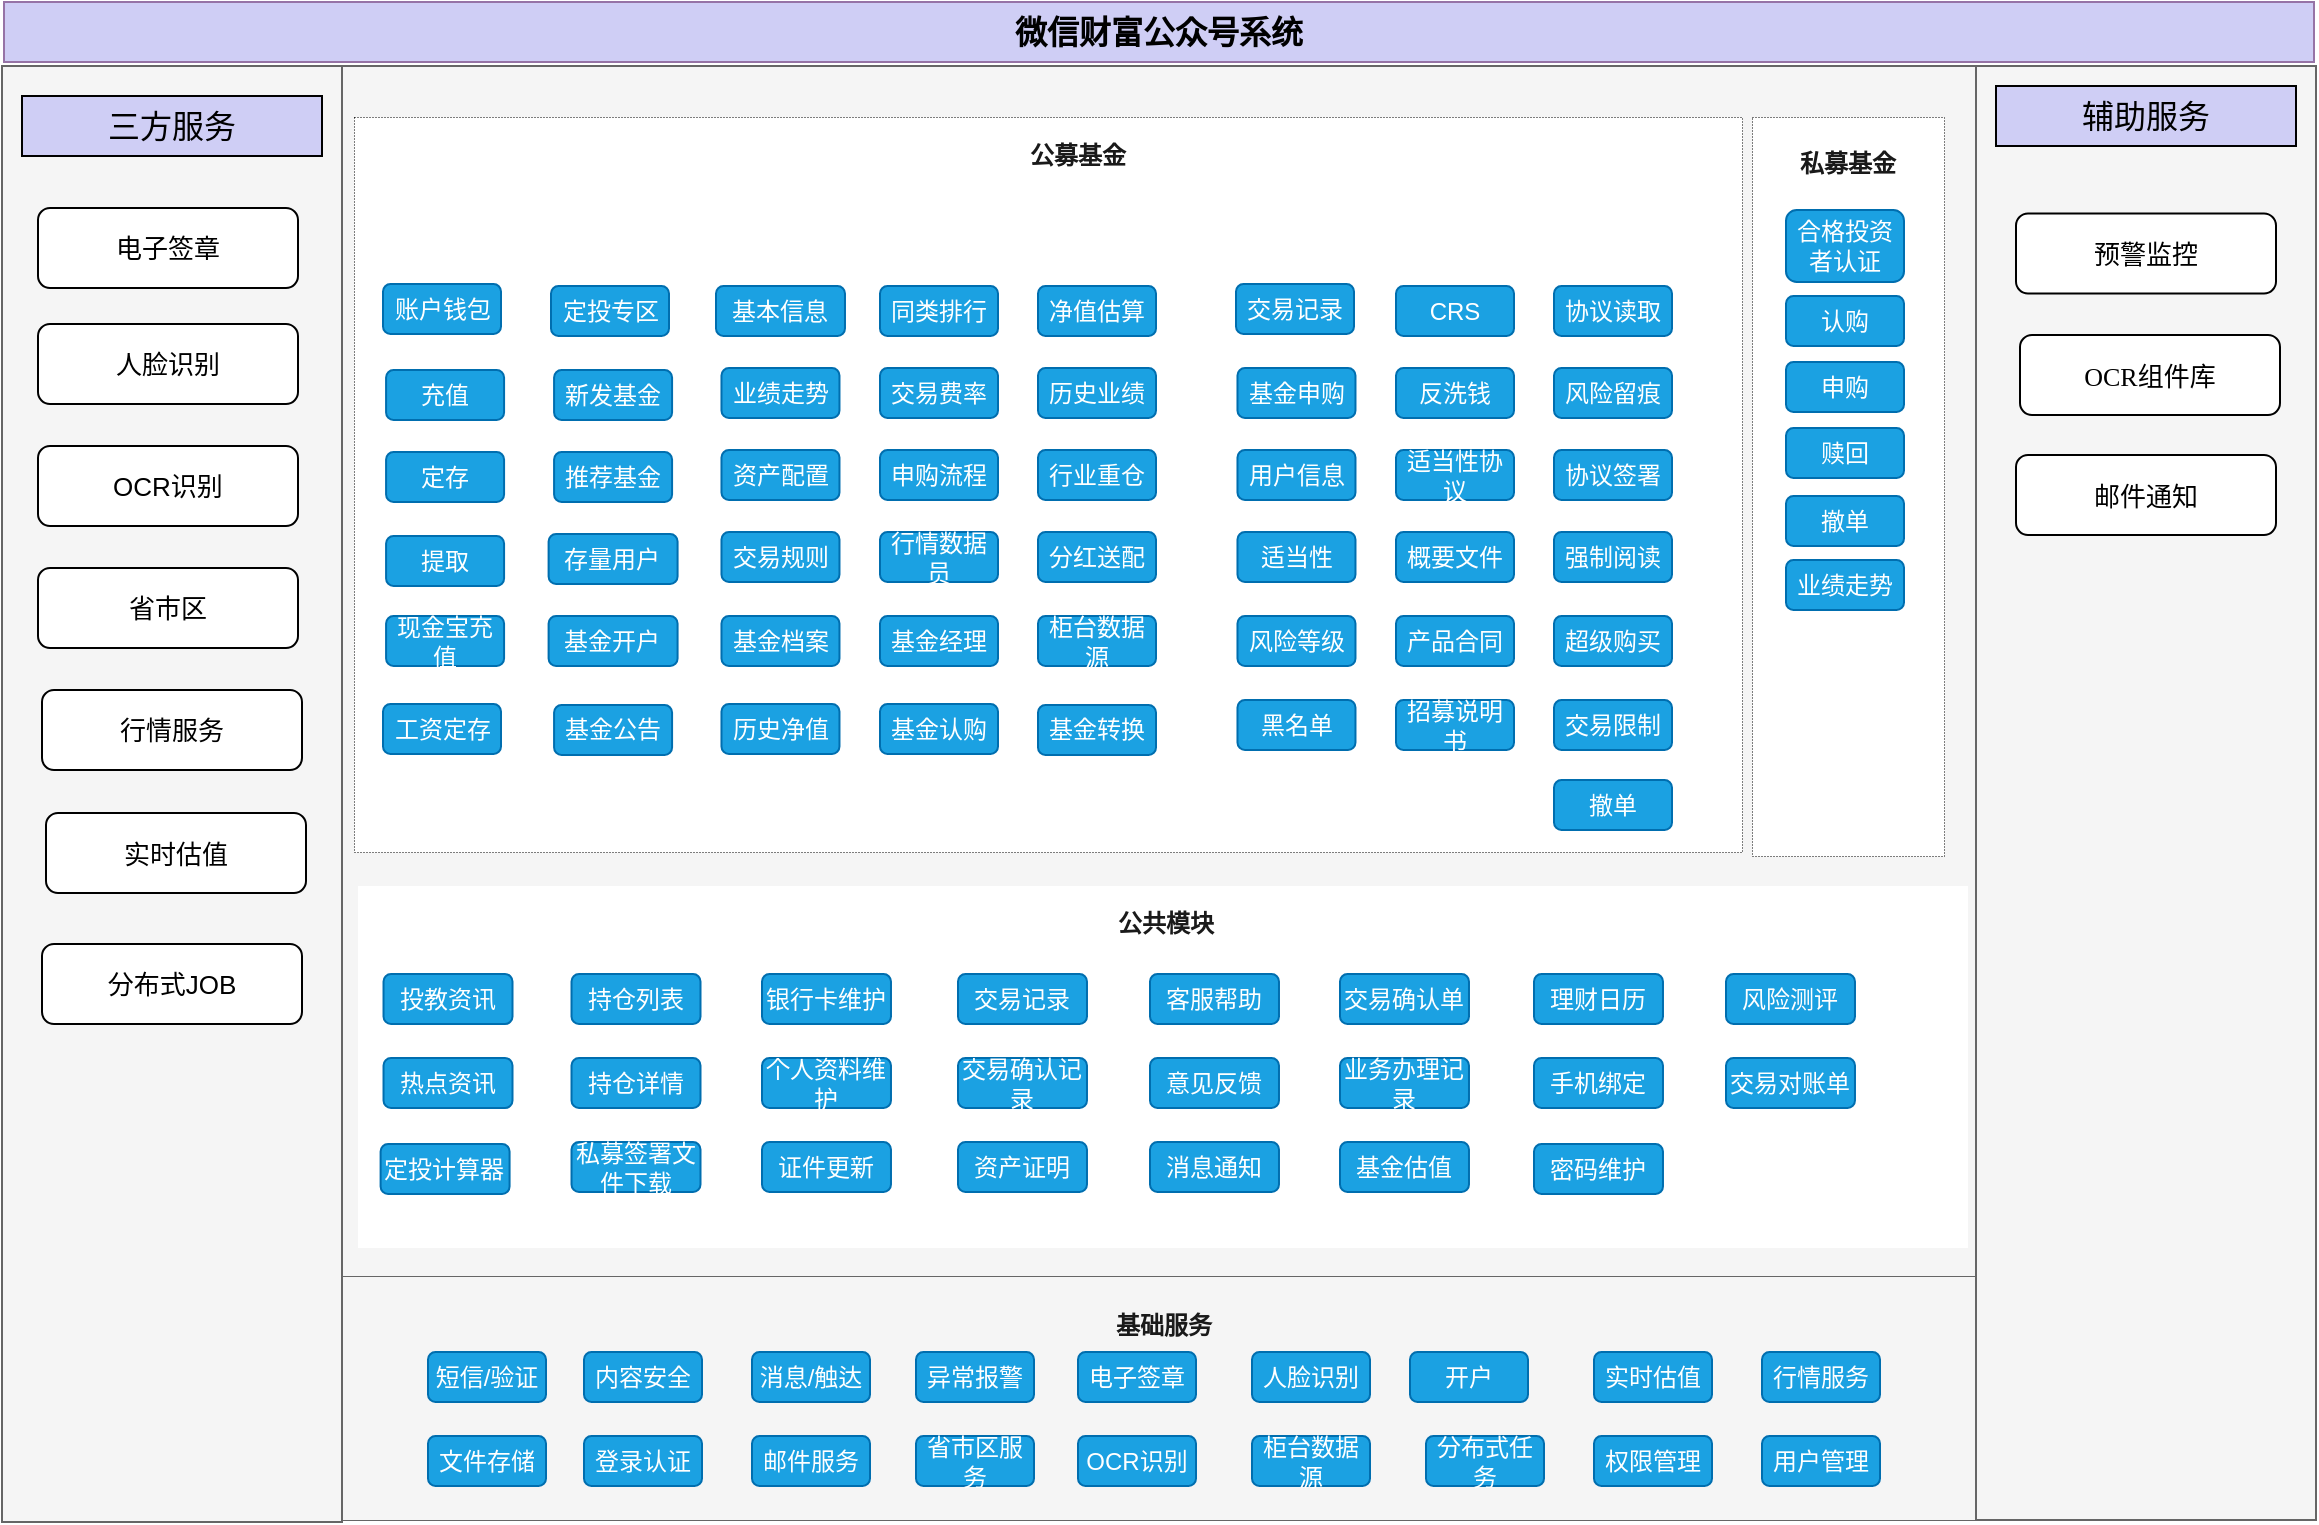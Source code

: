 <mxfile version="20.2.6" type="github">
  <diagram id="PbEHLwvle0bfFOzdE0RF" name="第 1 页">
    <mxGraphModel dx="1497" dy="953" grid="0" gridSize="10" guides="1" tooltips="1" connect="1" arrows="1" fold="1" page="0" pageScale="1" pageWidth="827" pageHeight="1169" math="0" shadow="0">
      <root>
        <mxCell id="0" />
        <mxCell id="1" parent="0" />
        <mxCell id="mJ2Si0FMy0EvRf1vYriI-1" value="" style="rounded=0;whiteSpace=wrap;html=1;fillColor=#f5f5f5;strokeColor=#666666;fontColor=#333333;" vertex="1" parent="1">
          <mxGeometry x="316" y="122" width="817" height="612" as="geometry" />
        </mxCell>
        <mxCell id="mJ2Si0FMy0EvRf1vYriI-14" value="" style="rounded=0;whiteSpace=wrap;html=1;fontColor=#333333;strokeColor=#666666;strokeWidth=0.5;fillColor=#f5f5f5;" vertex="1" parent="1">
          <mxGeometry x="309" y="727" width="825" height="122" as="geometry" />
        </mxCell>
        <mxCell id="bQanzyuvM3PR-ToL9I3--2" value="微信财富公众号系统" style="rounded=0;whiteSpace=wrap;html=1;fillColor=#CFCEF5;strokeColor=#9673a6;fontStyle=1;fontSize=16;" parent="1" vertex="1">
          <mxGeometry x="147" y="90" width="1155" height="30" as="geometry" />
        </mxCell>
        <mxCell id="bQanzyuvM3PR-ToL9I3--24" value="" style="rounded=0;whiteSpace=wrap;html=1;fontSize=16;fillColor=#f5f5f5;strokeColor=#666666;fontColor=#333333;" parent="1" vertex="1">
          <mxGeometry x="146" y="122" width="170" height="728" as="geometry" />
        </mxCell>
        <mxCell id="bQanzyuvM3PR-ToL9I3--25" value="三方服务" style="rounded=0;whiteSpace=wrap;html=1;fontSize=16;fillColor=#CFCEF5;" parent="1" vertex="1">
          <mxGeometry x="156" y="137" width="150" height="30" as="geometry" />
        </mxCell>
        <mxCell id="bQanzyuvM3PR-ToL9I3--26" value="电子签章" style="rounded=1;whiteSpace=wrap;html=1;fontSize=13;" parent="1" vertex="1">
          <mxGeometry x="164" y="193" width="130" height="40" as="geometry" />
        </mxCell>
        <mxCell id="bQanzyuvM3PR-ToL9I3--27" value="人脸识别" style="rounded=1;whiteSpace=wrap;html=1;fontSize=13;" parent="1" vertex="1">
          <mxGeometry x="164" y="251" width="130" height="40" as="geometry" />
        </mxCell>
        <mxCell id="bQanzyuvM3PR-ToL9I3--28" value="OCR识别" style="rounded=1;whiteSpace=wrap;html=1;fontSize=13;" parent="1" vertex="1">
          <mxGeometry x="164" y="312" width="130" height="40" as="geometry" />
        </mxCell>
        <mxCell id="bQanzyuvM3PR-ToL9I3--134" value="" style="rounded=0;whiteSpace=wrap;html=1;fontSize=13;fillColor=#f5f5f5;fontColor=#333333;strokeColor=#666666;" parent="1" vertex="1">
          <mxGeometry x="1133" y="122" width="170" height="727" as="geometry" />
        </mxCell>
        <mxCell id="bQanzyuvM3PR-ToL9I3--135" value="辅助服务" style="rounded=0;whiteSpace=wrap;html=1;fontSize=16;fillColor=#CFCEF5;" parent="1" vertex="1">
          <mxGeometry x="1143" y="132" width="150" height="30" as="geometry" />
        </mxCell>
        <mxCell id="ZADM2jKMoyXwHcdbe6bZ-2" value="&lt;p class=&quot;MsoNormal&quot; style=&quot;font-size: 13px;&quot;&gt;&lt;span style=&quot;font-size: 13px;&quot;&gt;&lt;font style=&quot;font-size: 13px;&quot;&gt;预警监控&lt;/font&gt;&lt;/span&gt;&lt;/p&gt;" style="rounded=1;whiteSpace=wrap;html=1;fontSize=13;fontFamily=Verdana;" parent="1" vertex="1">
          <mxGeometry x="1153" y="195.75" width="130" height="40" as="geometry" />
        </mxCell>
        <mxCell id="ZADM2jKMoyXwHcdbe6bZ-4" value="&lt;p class=&quot;MsoNormal&quot; style=&quot;font-size: 13px;&quot;&gt;&lt;span style=&quot;font-size: 13px;&quot;&gt;&lt;font style=&quot;font-size: 13px;&quot;&gt;OCR组件库&lt;/font&gt;&lt;/span&gt;&lt;/p&gt;" style="rounded=1;whiteSpace=wrap;html=1;fontSize=13;fontFamily=Verdana;" parent="1" vertex="1">
          <mxGeometry x="1155" y="256.5" width="130" height="40" as="geometry" />
        </mxCell>
        <mxCell id="zjK6YM6E4vPAOyXwSc66-1" value="省市区" style="rounded=1;whiteSpace=wrap;html=1;fontSize=13;" parent="1" vertex="1">
          <mxGeometry x="164" y="373" width="130" height="40" as="geometry" />
        </mxCell>
        <mxCell id="zjK6YM6E4vPAOyXwSc66-2" value="行情服务" style="rounded=1;whiteSpace=wrap;html=1;fontSize=13;" parent="1" vertex="1">
          <mxGeometry x="166" y="434" width="130" height="40" as="geometry" />
        </mxCell>
        <mxCell id="zjK6YM6E4vPAOyXwSc66-3" value="实时估值" style="rounded=1;whiteSpace=wrap;html=1;fontSize=13;" parent="1" vertex="1">
          <mxGeometry x="168" y="495.5" width="130" height="40" as="geometry" />
        </mxCell>
        <mxCell id="zjK6YM6E4vPAOyXwSc66-4" value="&lt;p class=&quot;MsoNormal&quot; style=&quot;font-size: 13px;&quot;&gt;&lt;span style=&quot;font-size: 13px;&quot;&gt;&lt;font style=&quot;font-size: 13px;&quot;&gt;邮件通知&lt;/font&gt;&lt;/span&gt;&lt;/p&gt;" style="rounded=1;whiteSpace=wrap;html=1;fontSize=13;fontFamily=Verdana;" parent="1" vertex="1">
          <mxGeometry x="1153" y="316.5" width="130" height="40" as="geometry" />
        </mxCell>
        <mxCell id="mJ2Si0FMy0EvRf1vYriI-2" value="" style="rounded=0;whiteSpace=wrap;html=1;fontColor=#1A1A1A;strokeColor=default;dashed=1;dashPattern=1 2;strokeWidth=0.5;" vertex="1" parent="1">
          <mxGeometry x="322" y="147.5" width="694" height="367.5" as="geometry" />
        </mxCell>
        <mxCell id="mJ2Si0FMy0EvRf1vYriI-3" value="" style="rounded=0;whiteSpace=wrap;html=1;fontColor=#1A1A1A;dashed=1;dashPattern=1 2;strokeWidth=0.5;" vertex="1" parent="1">
          <mxGeometry x="1021" y="147.5" width="96" height="369.5" as="geometry" />
        </mxCell>
        <mxCell id="mJ2Si0FMy0EvRf1vYriI-5" value="公募基金" style="text;html=1;strokeColor=none;fillColor=none;align=center;verticalAlign=middle;whiteSpace=wrap;rounded=0;dashed=1;dashPattern=1 2;fontColor=#1A1A1A;fontStyle=1" vertex="1" parent="1">
          <mxGeometry x="654" y="152" width="60" height="30" as="geometry" />
        </mxCell>
        <mxCell id="mJ2Si0FMy0EvRf1vYriI-6" value="私募基金" style="text;html=1;strokeColor=none;fillColor=none;align=center;verticalAlign=middle;whiteSpace=wrap;rounded=0;dashed=1;dashPattern=1 2;fontColor=#1A1A1A;fontStyle=1" vertex="1" parent="1">
          <mxGeometry x="1039" y="156" width="60" height="30" as="geometry" />
        </mxCell>
        <mxCell id="mJ2Si0FMy0EvRf1vYriI-7" value="合格投资者认证" style="text;html=1;strokeColor=#006EAF;fillColor=#1ba1e2;align=center;verticalAlign=middle;whiteSpace=wrap;rounded=1;fontColor=#ffffff;" vertex="1" parent="1">
          <mxGeometry x="1038" y="194" width="59" height="36" as="geometry" />
        </mxCell>
        <mxCell id="mJ2Si0FMy0EvRf1vYriI-8" value="开户" style="text;html=1;strokeColor=#006EAF;fillColor=#1ba1e2;align=center;verticalAlign=middle;whiteSpace=wrap;rounded=1;fontColor=#ffffff;" vertex="1" parent="1">
          <mxGeometry x="850" y="765" width="59" height="25" as="geometry" />
        </mxCell>
        <mxCell id="mJ2Si0FMy0EvRf1vYriI-9" value="认购" style="text;html=1;strokeColor=#006EAF;fillColor=#1ba1e2;align=center;verticalAlign=middle;whiteSpace=wrap;rounded=1;fontColor=#ffffff;" vertex="1" parent="1">
          <mxGeometry x="1038" y="237" width="59" height="25" as="geometry" />
        </mxCell>
        <mxCell id="mJ2Si0FMy0EvRf1vYriI-10" value="申购" style="text;html=1;strokeColor=#006EAF;fillColor=#1ba1e2;align=center;verticalAlign=middle;whiteSpace=wrap;rounded=1;fontColor=#ffffff;" vertex="1" parent="1">
          <mxGeometry x="1038" y="270" width="59" height="25" as="geometry" />
        </mxCell>
        <mxCell id="mJ2Si0FMy0EvRf1vYriI-11" value="业绩走势" style="text;html=1;strokeColor=#006EAF;fillColor=#1ba1e2;align=center;verticalAlign=middle;whiteSpace=wrap;rounded=1;fontColor=#ffffff;" vertex="1" parent="1">
          <mxGeometry x="1038" y="369" width="59" height="25" as="geometry" />
        </mxCell>
        <mxCell id="mJ2Si0FMy0EvRf1vYriI-12" value="赎回" style="text;html=1;strokeColor=#006EAF;fillColor=#1ba1e2;align=center;verticalAlign=middle;whiteSpace=wrap;rounded=1;fontColor=#ffffff;" vertex="1" parent="1">
          <mxGeometry x="1038" y="303" width="59" height="25" as="geometry" />
        </mxCell>
        <mxCell id="mJ2Si0FMy0EvRf1vYriI-13" value="撤单" style="text;html=1;strokeColor=#006EAF;fillColor=#1ba1e2;align=center;verticalAlign=middle;whiteSpace=wrap;rounded=1;fontColor=#ffffff;" vertex="1" parent="1">
          <mxGeometry x="1038" y="337" width="59" height="25" as="geometry" />
        </mxCell>
        <mxCell id="mJ2Si0FMy0EvRf1vYriI-15" value="基础服务" style="text;html=1;strokeColor=none;fillColor=none;align=center;verticalAlign=middle;whiteSpace=wrap;rounded=0;fontColor=#1A1A1A;fontStyle=1" vertex="1" parent="1">
          <mxGeometry x="696.5" y="737" width="60" height="30" as="geometry" />
        </mxCell>
        <mxCell id="mJ2Si0FMy0EvRf1vYriI-16" value="短信/验证" style="text;html=1;strokeColor=#006EAF;fillColor=#1ba1e2;align=center;verticalAlign=middle;whiteSpace=wrap;rounded=1;fontColor=#ffffff;" vertex="1" parent="1">
          <mxGeometry x="359" y="765" width="59" height="25" as="geometry" />
        </mxCell>
        <mxCell id="mJ2Si0FMy0EvRf1vYriI-17" value="内容安全" style="text;html=1;strokeColor=#006EAF;fillColor=#1ba1e2;align=center;verticalAlign=middle;whiteSpace=wrap;rounded=1;fontColor=#ffffff;" vertex="1" parent="1">
          <mxGeometry x="437" y="765" width="59" height="25" as="geometry" />
        </mxCell>
        <mxCell id="mJ2Si0FMy0EvRf1vYriI-18" value="消息/触达" style="text;html=1;strokeColor=#006EAF;fillColor=#1ba1e2;align=center;verticalAlign=middle;whiteSpace=wrap;rounded=1;fontColor=#ffffff;" vertex="1" parent="1">
          <mxGeometry x="521" y="765" width="59" height="25" as="geometry" />
        </mxCell>
        <mxCell id="mJ2Si0FMy0EvRf1vYriI-19" value="异常报警" style="text;html=1;strokeColor=#006EAF;fillColor=#1ba1e2;align=center;verticalAlign=middle;whiteSpace=wrap;rounded=1;fontColor=#ffffff;" vertex="1" parent="1">
          <mxGeometry x="603" y="765" width="59" height="25" as="geometry" />
        </mxCell>
        <mxCell id="mJ2Si0FMy0EvRf1vYriI-20" value="电子签章" style="text;html=1;strokeColor=#006EAF;fillColor=#1ba1e2;align=center;verticalAlign=middle;whiteSpace=wrap;rounded=1;fontColor=#ffffff;" vertex="1" parent="1">
          <mxGeometry x="684" y="765" width="59" height="25" as="geometry" />
        </mxCell>
        <mxCell id="mJ2Si0FMy0EvRf1vYriI-21" value="人脸识别" style="text;html=1;strokeColor=#006EAF;fillColor=#1ba1e2;align=center;verticalAlign=middle;whiteSpace=wrap;rounded=1;fontColor=#ffffff;" vertex="1" parent="1">
          <mxGeometry x="771" y="765" width="59" height="25" as="geometry" />
        </mxCell>
        <mxCell id="mJ2Si0FMy0EvRf1vYriI-22" value="文件存储" style="text;html=1;strokeColor=#006EAF;fillColor=#1ba1e2;align=center;verticalAlign=middle;whiteSpace=wrap;rounded=1;fontColor=#ffffff;" vertex="1" parent="1">
          <mxGeometry x="359" y="807" width="59" height="25" as="geometry" />
        </mxCell>
        <mxCell id="mJ2Si0FMy0EvRf1vYriI-23" value="登录认证" style="text;html=1;strokeColor=#006EAF;fillColor=#1ba1e2;align=center;verticalAlign=middle;whiteSpace=wrap;rounded=1;fontColor=#ffffff;" vertex="1" parent="1">
          <mxGeometry x="437" y="807" width="59" height="25" as="geometry" />
        </mxCell>
        <mxCell id="mJ2Si0FMy0EvRf1vYriI-24" value="邮件服务" style="text;html=1;strokeColor=#006EAF;fillColor=#1ba1e2;align=center;verticalAlign=middle;whiteSpace=wrap;rounded=1;fontColor=#ffffff;" vertex="1" parent="1">
          <mxGeometry x="521" y="807" width="59" height="25" as="geometry" />
        </mxCell>
        <mxCell id="mJ2Si0FMy0EvRf1vYriI-25" value="省市区服务" style="text;html=1;strokeColor=#006EAF;fillColor=#1ba1e2;align=center;verticalAlign=middle;whiteSpace=wrap;rounded=1;fontColor=#ffffff;" vertex="1" parent="1">
          <mxGeometry x="603" y="807" width="59" height="25" as="geometry" />
        </mxCell>
        <mxCell id="mJ2Si0FMy0EvRf1vYriI-26" value="行情服务" style="text;html=1;strokeColor=#006EAF;fillColor=#1ba1e2;align=center;verticalAlign=middle;whiteSpace=wrap;rounded=1;fontColor=#ffffff;" vertex="1" parent="1">
          <mxGeometry x="1026" y="765" width="59" height="25" as="geometry" />
        </mxCell>
        <mxCell id="mJ2Si0FMy0EvRf1vYriI-27" value="实时估值" style="text;html=1;strokeColor=#006EAF;fillColor=#1ba1e2;align=center;verticalAlign=middle;whiteSpace=wrap;rounded=1;fontColor=#ffffff;" vertex="1" parent="1">
          <mxGeometry x="942" y="765" width="59" height="25" as="geometry" />
        </mxCell>
        <mxCell id="mJ2Si0FMy0EvRf1vYriI-88" value="" style="rounded=0;whiteSpace=wrap;html=1;strokeColor=none;" vertex="1" parent="1">
          <mxGeometry x="324" y="532" width="805" height="181" as="geometry" />
        </mxCell>
        <mxCell id="mJ2Si0FMy0EvRf1vYriI-126" value="OCR识别" style="text;html=1;strokeColor=#006EAF;fillColor=#1ba1e2;align=center;verticalAlign=middle;whiteSpace=wrap;rounded=1;fontColor=#ffffff;" vertex="1" parent="1">
          <mxGeometry x="684" y="807" width="59" height="25" as="geometry" />
        </mxCell>
        <mxCell id="mJ2Si0FMy0EvRf1vYriI-127" value="柜台数据源" style="text;html=1;strokeColor=#006EAF;fillColor=#1ba1e2;align=center;verticalAlign=middle;whiteSpace=wrap;rounded=1;fontColor=#ffffff;" vertex="1" parent="1">
          <mxGeometry x="771" y="807" width="59" height="25" as="geometry" />
        </mxCell>
        <mxCell id="mJ2Si0FMy0EvRf1vYriI-128" value="分布式任务" style="text;html=1;strokeColor=#006EAF;fillColor=#1ba1e2;align=center;verticalAlign=middle;whiteSpace=wrap;rounded=1;fontColor=#ffffff;" vertex="1" parent="1">
          <mxGeometry x="858" y="807" width="59" height="25" as="geometry" />
        </mxCell>
        <mxCell id="mJ2Si0FMy0EvRf1vYriI-129" value="权限管理" style="text;html=1;strokeColor=#006EAF;fillColor=#1ba1e2;align=center;verticalAlign=middle;whiteSpace=wrap;rounded=1;fontColor=#ffffff;" vertex="1" parent="1">
          <mxGeometry x="942" y="807" width="59" height="25" as="geometry" />
        </mxCell>
        <mxCell id="mJ2Si0FMy0EvRf1vYriI-130" value="用户管理" style="text;html=1;strokeColor=#006EAF;fillColor=#1ba1e2;align=center;verticalAlign=middle;whiteSpace=wrap;rounded=1;fontColor=#ffffff;" vertex="1" parent="1">
          <mxGeometry x="1026" y="807" width="59" height="25" as="geometry" />
        </mxCell>
        <mxCell id="mJ2Si0FMy0EvRf1vYriI-32" value="账户钱包" style="text;html=1;strokeColor=#006EAF;fillColor=#1ba1e2;align=center;verticalAlign=middle;whiteSpace=wrap;rounded=1;fontColor=#ffffff;" vertex="1" parent="1">
          <mxGeometry x="336.5" y="231" width="59" height="25" as="geometry" />
        </mxCell>
        <mxCell id="mJ2Si0FMy0EvRf1vYriI-33" value="充值" style="text;html=1;strokeColor=#006EAF;fillColor=#1ba1e2;align=center;verticalAlign=middle;whiteSpace=wrap;rounded=1;fontColor=#ffffff;" vertex="1" parent="1">
          <mxGeometry x="338.04" y="274" width="59" height="25" as="geometry" />
        </mxCell>
        <mxCell id="mJ2Si0FMy0EvRf1vYriI-34" value="定存" style="text;html=1;strokeColor=#006EAF;fillColor=#1ba1e2;align=center;verticalAlign=middle;whiteSpace=wrap;rounded=1;fontColor=#ffffff;" vertex="1" parent="1">
          <mxGeometry x="338.04" y="315" width="59" height="25" as="geometry" />
        </mxCell>
        <mxCell id="mJ2Si0FMy0EvRf1vYriI-35" value="提取" style="text;html=1;strokeColor=#006EAF;fillColor=#1ba1e2;align=center;verticalAlign=middle;whiteSpace=wrap;rounded=1;fontColor=#ffffff;" vertex="1" parent="1">
          <mxGeometry x="338.04" y="357" width="59" height="25" as="geometry" />
        </mxCell>
        <mxCell id="mJ2Si0FMy0EvRf1vYriI-36" value="现金宝充值" style="text;html=1;strokeColor=#006EAF;fillColor=#1ba1e2;align=center;verticalAlign=middle;whiteSpace=wrap;rounded=1;fontColor=#ffffff;" vertex="1" parent="1">
          <mxGeometry x="338.04" y="397" width="59" height="25" as="geometry" />
        </mxCell>
        <mxCell id="mJ2Si0FMy0EvRf1vYriI-37" value="工资定存" style="text;html=1;strokeColor=#006EAF;fillColor=#1ba1e2;align=center;verticalAlign=middle;whiteSpace=wrap;rounded=1;fontColor=#ffffff;" vertex="1" parent="1">
          <mxGeometry x="336.5" y="441" width="59" height="25" as="geometry" />
        </mxCell>
        <mxCell id="mJ2Si0FMy0EvRf1vYriI-41" value="定投专区" style="text;html=1;strokeColor=#006EAF;fillColor=#1ba1e2;align=center;verticalAlign=middle;whiteSpace=wrap;rounded=1;fontColor=#ffffff;" vertex="1" parent="1">
          <mxGeometry x="420.5" y="232" width="59" height="25" as="geometry" />
        </mxCell>
        <mxCell id="mJ2Si0FMy0EvRf1vYriI-42" value="新发基金" style="text;html=1;strokeColor=#006EAF;fillColor=#1ba1e2;align=center;verticalAlign=middle;whiteSpace=wrap;rounded=1;fontColor=#ffffff;" vertex="1" parent="1">
          <mxGeometry x="422.04" y="274" width="59" height="25" as="geometry" />
        </mxCell>
        <mxCell id="mJ2Si0FMy0EvRf1vYriI-43" value="推荐基金" style="text;html=1;strokeColor=#006EAF;fillColor=#1ba1e2;align=center;verticalAlign=middle;whiteSpace=wrap;rounded=1;fontColor=#ffffff;" vertex="1" parent="1">
          <mxGeometry x="422.04" y="315" width="59" height="25" as="geometry" />
        </mxCell>
        <mxCell id="mJ2Si0FMy0EvRf1vYriI-47" value="基本信息" style="text;html=1;strokeColor=#006EAF;fillColor=#1ba1e2;align=center;verticalAlign=middle;whiteSpace=wrap;rounded=1;fontColor=#ffffff;" vertex="1" parent="1">
          <mxGeometry x="503" y="232" width="64.49" height="25" as="geometry" />
        </mxCell>
        <mxCell id="mJ2Si0FMy0EvRf1vYriI-48" value="业绩走势" style="text;html=1;strokeColor=#006EAF;fillColor=#1ba1e2;align=center;verticalAlign=middle;whiteSpace=wrap;rounded=1;fontColor=#ffffff;" vertex="1" parent="1">
          <mxGeometry x="505.74" y="273" width="59" height="25" as="geometry" />
        </mxCell>
        <mxCell id="mJ2Si0FMy0EvRf1vYriI-49" value="资产配置" style="text;html=1;strokeColor=#006EAF;fillColor=#1ba1e2;align=center;verticalAlign=middle;whiteSpace=wrap;rounded=1;fontColor=#ffffff;" vertex="1" parent="1">
          <mxGeometry x="505.74" y="314" width="59" height="25" as="geometry" />
        </mxCell>
        <mxCell id="mJ2Si0FMy0EvRf1vYriI-50" value="交易规则" style="text;html=1;strokeColor=#006EAF;fillColor=#1ba1e2;align=center;verticalAlign=middle;whiteSpace=wrap;rounded=1;fontColor=#ffffff;" vertex="1" parent="1">
          <mxGeometry x="505.74" y="355" width="59" height="25" as="geometry" />
        </mxCell>
        <mxCell id="mJ2Si0FMy0EvRf1vYriI-51" value="基金档案" style="text;html=1;strokeColor=#006EAF;fillColor=#1ba1e2;align=center;verticalAlign=middle;whiteSpace=wrap;rounded=1;fontColor=#ffffff;" vertex="1" parent="1">
          <mxGeometry x="505.74" y="397" width="59" height="25" as="geometry" />
        </mxCell>
        <mxCell id="mJ2Si0FMy0EvRf1vYriI-52" value="基金公告" style="text;html=1;strokeColor=#006EAF;fillColor=#1ba1e2;align=center;verticalAlign=middle;whiteSpace=wrap;rounded=1;fontColor=#ffffff;" vertex="1" parent="1">
          <mxGeometry x="422.04" y="441.5" width="59" height="25" as="geometry" />
        </mxCell>
        <mxCell id="mJ2Si0FMy0EvRf1vYriI-53" value="同类排行" style="text;html=1;strokeColor=#006EAF;fillColor=#1ba1e2;align=center;verticalAlign=middle;whiteSpace=wrap;rounded=1;fontColor=#ffffff;" vertex="1" parent="1">
          <mxGeometry x="585" y="232" width="59" height="25" as="geometry" />
        </mxCell>
        <mxCell id="mJ2Si0FMy0EvRf1vYriI-54" value="交易费率" style="text;html=1;strokeColor=#006EAF;fillColor=#1ba1e2;align=center;verticalAlign=middle;whiteSpace=wrap;rounded=1;fontColor=#ffffff;" vertex="1" parent="1">
          <mxGeometry x="585" y="273" width="59" height="25" as="geometry" />
        </mxCell>
        <mxCell id="mJ2Si0FMy0EvRf1vYriI-55" value="申购流程" style="text;html=1;strokeColor=#006EAF;fillColor=#1ba1e2;align=center;verticalAlign=middle;whiteSpace=wrap;rounded=1;fontColor=#ffffff;" vertex="1" parent="1">
          <mxGeometry x="585" y="314" width="59" height="25" as="geometry" />
        </mxCell>
        <mxCell id="mJ2Si0FMy0EvRf1vYriI-56" value="行情数据员" style="text;html=1;strokeColor=#006EAF;fillColor=#1ba1e2;align=center;verticalAlign=middle;whiteSpace=wrap;rounded=1;fontColor=#ffffff;" vertex="1" parent="1">
          <mxGeometry x="585" y="355" width="59" height="25" as="geometry" />
        </mxCell>
        <mxCell id="mJ2Si0FMy0EvRf1vYriI-57" value="基金经理" style="text;html=1;strokeColor=#006EAF;fillColor=#1ba1e2;align=center;verticalAlign=middle;whiteSpace=wrap;rounded=1;fontColor=#ffffff;" vertex="1" parent="1">
          <mxGeometry x="585" y="397" width="59" height="25" as="geometry" />
        </mxCell>
        <mxCell id="mJ2Si0FMy0EvRf1vYriI-58" value="历史净值" style="text;html=1;strokeColor=#006EAF;fillColor=#1ba1e2;align=center;verticalAlign=middle;whiteSpace=wrap;rounded=1;fontColor=#ffffff;" vertex="1" parent="1">
          <mxGeometry x="505.74" y="441" width="59" height="25" as="geometry" />
        </mxCell>
        <mxCell id="mJ2Si0FMy0EvRf1vYriI-59" value="净值估算" style="text;html=1;strokeColor=#006EAF;fillColor=#1ba1e2;align=center;verticalAlign=middle;whiteSpace=wrap;rounded=1;fontColor=#ffffff;" vertex="1" parent="1">
          <mxGeometry x="664" y="232" width="59" height="25" as="geometry" />
        </mxCell>
        <mxCell id="mJ2Si0FMy0EvRf1vYriI-60" value="历史业绩" style="text;html=1;strokeColor=#006EAF;fillColor=#1ba1e2;align=center;verticalAlign=middle;whiteSpace=wrap;rounded=1;fontColor=#ffffff;" vertex="1" parent="1">
          <mxGeometry x="664" y="273" width="59" height="25" as="geometry" />
        </mxCell>
        <mxCell id="mJ2Si0FMy0EvRf1vYriI-61" value="行业重仓" style="text;html=1;strokeColor=#006EAF;fillColor=#1ba1e2;align=center;verticalAlign=middle;whiteSpace=wrap;rounded=1;fontColor=#ffffff;" vertex="1" parent="1">
          <mxGeometry x="664" y="314" width="59" height="25" as="geometry" />
        </mxCell>
        <mxCell id="mJ2Si0FMy0EvRf1vYriI-62" value="分红送配" style="text;html=1;strokeColor=#006EAF;fillColor=#1ba1e2;align=center;verticalAlign=middle;whiteSpace=wrap;rounded=1;fontColor=#ffffff;" vertex="1" parent="1">
          <mxGeometry x="664" y="355" width="59" height="25" as="geometry" />
        </mxCell>
        <mxCell id="mJ2Si0FMy0EvRf1vYriI-63" value="柜台数据源" style="text;html=1;strokeColor=#006EAF;fillColor=#1ba1e2;align=center;verticalAlign=middle;whiteSpace=wrap;rounded=1;fontColor=#ffffff;" vertex="1" parent="1">
          <mxGeometry x="664" y="397" width="59" height="25" as="geometry" />
        </mxCell>
        <mxCell id="mJ2Si0FMy0EvRf1vYriI-67" value="基金认购" style="text;html=1;strokeColor=#006EAF;fillColor=#1ba1e2;align=center;verticalAlign=middle;whiteSpace=wrap;rounded=1;fontColor=#ffffff;" vertex="1" parent="1">
          <mxGeometry x="585" y="441" width="59" height="25" as="geometry" />
        </mxCell>
        <mxCell id="mJ2Si0FMy0EvRf1vYriI-68" value="基金申购" style="text;html=1;strokeColor=#006EAF;fillColor=#1ba1e2;align=center;verticalAlign=middle;whiteSpace=wrap;rounded=1;fontColor=#ffffff;" vertex="1" parent="1">
          <mxGeometry x="763.74" y="273" width="59" height="25" as="geometry" />
        </mxCell>
        <mxCell id="mJ2Si0FMy0EvRf1vYriI-69" value="用户信息" style="text;html=1;strokeColor=#006EAF;fillColor=#1ba1e2;align=center;verticalAlign=middle;whiteSpace=wrap;rounded=1;fontColor=#ffffff;" vertex="1" parent="1">
          <mxGeometry x="763.74" y="314" width="59" height="25" as="geometry" />
        </mxCell>
        <mxCell id="mJ2Si0FMy0EvRf1vYriI-70" value="适当性" style="text;html=1;strokeColor=#006EAF;fillColor=#1ba1e2;align=center;verticalAlign=middle;whiteSpace=wrap;rounded=1;fontColor=#ffffff;" vertex="1" parent="1">
          <mxGeometry x="763.74" y="355" width="59" height="25" as="geometry" />
        </mxCell>
        <mxCell id="mJ2Si0FMy0EvRf1vYriI-71" value="风险等级" style="text;html=1;strokeColor=#006EAF;fillColor=#1ba1e2;align=center;verticalAlign=middle;whiteSpace=wrap;rounded=1;fontColor=#ffffff;" vertex="1" parent="1">
          <mxGeometry x="763.74" y="397" width="59" height="25" as="geometry" />
        </mxCell>
        <mxCell id="mJ2Si0FMy0EvRf1vYriI-72" value="黑名单" style="text;html=1;strokeColor=#006EAF;fillColor=#1ba1e2;align=center;verticalAlign=middle;whiteSpace=wrap;rounded=1;fontColor=#ffffff;" vertex="1" parent="1">
          <mxGeometry x="763.74" y="439" width="59" height="25" as="geometry" />
        </mxCell>
        <mxCell id="mJ2Si0FMy0EvRf1vYriI-73" value="CRS" style="text;html=1;strokeColor=#006EAF;fillColor=#1ba1e2;align=center;verticalAlign=middle;whiteSpace=wrap;rounded=1;fontColor=#ffffff;" vertex="1" parent="1">
          <mxGeometry x="843" y="232" width="59" height="25" as="geometry" />
        </mxCell>
        <mxCell id="mJ2Si0FMy0EvRf1vYriI-74" value="反洗钱" style="text;html=1;strokeColor=#006EAF;fillColor=#1ba1e2;align=center;verticalAlign=middle;whiteSpace=wrap;rounded=1;fontColor=#ffffff;" vertex="1" parent="1">
          <mxGeometry x="843" y="273" width="59" height="25" as="geometry" />
        </mxCell>
        <mxCell id="mJ2Si0FMy0EvRf1vYriI-75" value="适当性协议" style="text;html=1;strokeColor=#006EAF;fillColor=#1ba1e2;align=center;verticalAlign=middle;whiteSpace=wrap;rounded=1;fontColor=#ffffff;" vertex="1" parent="1">
          <mxGeometry x="843" y="314" width="59" height="25" as="geometry" />
        </mxCell>
        <mxCell id="mJ2Si0FMy0EvRf1vYriI-76" value="概要文件" style="text;html=1;strokeColor=#006EAF;fillColor=#1ba1e2;align=center;verticalAlign=middle;whiteSpace=wrap;rounded=1;fontColor=#ffffff;" vertex="1" parent="1">
          <mxGeometry x="843" y="355" width="59" height="25" as="geometry" />
        </mxCell>
        <mxCell id="mJ2Si0FMy0EvRf1vYriI-77" value="产品合同" style="text;html=1;strokeColor=#006EAF;fillColor=#1ba1e2;align=center;verticalAlign=middle;whiteSpace=wrap;rounded=1;fontColor=#ffffff;" vertex="1" parent="1">
          <mxGeometry x="843" y="397" width="59" height="25" as="geometry" />
        </mxCell>
        <mxCell id="mJ2Si0FMy0EvRf1vYriI-78" value="招募说明书" style="text;html=1;strokeColor=#006EAF;fillColor=#1ba1e2;align=center;verticalAlign=middle;whiteSpace=wrap;rounded=1;fontColor=#ffffff;" vertex="1" parent="1">
          <mxGeometry x="843" y="439" width="59" height="25" as="geometry" />
        </mxCell>
        <mxCell id="mJ2Si0FMy0EvRf1vYriI-79" value="协议读取" style="text;html=1;strokeColor=#006EAF;fillColor=#1ba1e2;align=center;verticalAlign=middle;whiteSpace=wrap;rounded=1;fontColor=#ffffff;" vertex="1" parent="1">
          <mxGeometry x="922" y="232" width="59" height="25" as="geometry" />
        </mxCell>
        <mxCell id="mJ2Si0FMy0EvRf1vYriI-80" value="风险留痕" style="text;html=1;strokeColor=#006EAF;fillColor=#1ba1e2;align=center;verticalAlign=middle;whiteSpace=wrap;rounded=1;fontColor=#ffffff;" vertex="1" parent="1">
          <mxGeometry x="922" y="273" width="59" height="25" as="geometry" />
        </mxCell>
        <mxCell id="mJ2Si0FMy0EvRf1vYriI-81" value="协议签署" style="text;html=1;strokeColor=#006EAF;fillColor=#1ba1e2;align=center;verticalAlign=middle;whiteSpace=wrap;rounded=1;fontColor=#ffffff;" vertex="1" parent="1">
          <mxGeometry x="922" y="314" width="59" height="25" as="geometry" />
        </mxCell>
        <mxCell id="mJ2Si0FMy0EvRf1vYriI-82" value="强制阅读" style="text;html=1;strokeColor=#006EAF;fillColor=#1ba1e2;align=center;verticalAlign=middle;whiteSpace=wrap;rounded=1;fontColor=#ffffff;" vertex="1" parent="1">
          <mxGeometry x="922" y="355" width="59" height="25" as="geometry" />
        </mxCell>
        <mxCell id="mJ2Si0FMy0EvRf1vYriI-83" value="超级购买" style="text;html=1;strokeColor=#006EAF;fillColor=#1ba1e2;align=center;verticalAlign=middle;whiteSpace=wrap;rounded=1;fontColor=#ffffff;" vertex="1" parent="1">
          <mxGeometry x="922" y="397" width="59" height="25" as="geometry" />
        </mxCell>
        <mxCell id="mJ2Si0FMy0EvRf1vYriI-84" value="交易限制" style="text;html=1;strokeColor=#006EAF;fillColor=#1ba1e2;align=center;verticalAlign=middle;whiteSpace=wrap;rounded=1;fontColor=#ffffff;" vertex="1" parent="1">
          <mxGeometry x="922" y="439" width="59" height="25" as="geometry" />
        </mxCell>
        <mxCell id="mJ2Si0FMy0EvRf1vYriI-85" value="交易记录" style="text;html=1;strokeColor=#006EAF;fillColor=#1ba1e2;align=center;verticalAlign=middle;whiteSpace=wrap;rounded=1;fontColor=#ffffff;" vertex="1" parent="1">
          <mxGeometry x="763" y="231" width="59" height="25" as="geometry" />
        </mxCell>
        <mxCell id="mJ2Si0FMy0EvRf1vYriI-86" value="基金转换" style="text;html=1;strokeColor=#006EAF;fillColor=#1ba1e2;align=center;verticalAlign=middle;whiteSpace=wrap;rounded=1;fontColor=#ffffff;" vertex="1" parent="1">
          <mxGeometry x="664" y="441.5" width="59" height="25" as="geometry" />
        </mxCell>
        <mxCell id="mJ2Si0FMy0EvRf1vYriI-87" value="撤单" style="text;html=1;strokeColor=#006EAF;fillColor=#1ba1e2;align=center;verticalAlign=middle;whiteSpace=wrap;rounded=1;fontColor=#ffffff;" vertex="1" parent="1">
          <mxGeometry x="922" y="479" width="59" height="25" as="geometry" />
        </mxCell>
        <mxCell id="mJ2Si0FMy0EvRf1vYriI-92" value="基金开户" style="text;html=1;strokeColor=#006EAF;fillColor=#1ba1e2;align=center;verticalAlign=middle;whiteSpace=wrap;rounded=1;fontColor=#ffffff;" vertex="1" parent="1">
          <mxGeometry x="419.3" y="397" width="64.49" height="25" as="geometry" />
        </mxCell>
        <mxCell id="mJ2Si0FMy0EvRf1vYriI-93" value="存量用户" style="text;html=1;strokeColor=#006EAF;fillColor=#1ba1e2;align=center;verticalAlign=middle;whiteSpace=wrap;rounded=1;fontColor=#ffffff;" vertex="1" parent="1">
          <mxGeometry x="419.3" y="356" width="64.49" height="25" as="geometry" />
        </mxCell>
        <mxCell id="mJ2Si0FMy0EvRf1vYriI-97" value="投教资讯" style="text;html=1;strokeColor=#006EAF;fillColor=#1ba1e2;align=center;verticalAlign=middle;whiteSpace=wrap;rounded=1;fontColor=#ffffff;" vertex="1" parent="1">
          <mxGeometry x="336.76" y="576" width="64.49" height="25" as="geometry" />
        </mxCell>
        <mxCell id="mJ2Si0FMy0EvRf1vYriI-98" value="热点资讯" style="text;html=1;strokeColor=#006EAF;fillColor=#1ba1e2;align=center;verticalAlign=middle;whiteSpace=wrap;rounded=1;fontColor=#ffffff;" vertex="1" parent="1">
          <mxGeometry x="336.76" y="618" width="64.49" height="25" as="geometry" />
        </mxCell>
        <mxCell id="mJ2Si0FMy0EvRf1vYriI-102" value="定投计算器" style="text;html=1;strokeColor=#006EAF;fillColor=#1ba1e2;align=center;verticalAlign=middle;whiteSpace=wrap;rounded=1;fontColor=#ffffff;" vertex="1" parent="1">
          <mxGeometry x="335.3" y="661" width="64.49" height="25" as="geometry" />
        </mxCell>
        <mxCell id="mJ2Si0FMy0EvRf1vYriI-103" value="理财日历" style="text;html=1;strokeColor=#006EAF;fillColor=#1ba1e2;align=center;verticalAlign=middle;whiteSpace=wrap;rounded=1;fontColor=#ffffff;" vertex="1" parent="1">
          <mxGeometry x="912" y="576" width="64.49" height="25" as="geometry" />
        </mxCell>
        <mxCell id="mJ2Si0FMy0EvRf1vYriI-104" value="基金估值" style="text;html=1;strokeColor=#006EAF;fillColor=#1ba1e2;align=center;verticalAlign=middle;whiteSpace=wrap;rounded=1;fontColor=#ffffff;" vertex="1" parent="1">
          <mxGeometry x="815" y="660" width="64.49" height="25" as="geometry" />
        </mxCell>
        <mxCell id="mJ2Si0FMy0EvRf1vYriI-108" value="持仓列表" style="text;html=1;strokeColor=#006EAF;fillColor=#1ba1e2;align=center;verticalAlign=middle;whiteSpace=wrap;rounded=1;fontColor=#ffffff;" vertex="1" parent="1">
          <mxGeometry x="430.76" y="576" width="64.49" height="25" as="geometry" />
        </mxCell>
        <mxCell id="mJ2Si0FMy0EvRf1vYriI-109" value="持仓详情" style="text;html=1;strokeColor=#006EAF;fillColor=#1ba1e2;align=center;verticalAlign=middle;whiteSpace=wrap;rounded=1;fontColor=#ffffff;" vertex="1" parent="1">
          <mxGeometry x="430.76" y="618" width="64.49" height="25" as="geometry" />
        </mxCell>
        <mxCell id="mJ2Si0FMy0EvRf1vYriI-110" value="私募签署文件下载" style="text;html=1;strokeColor=#006EAF;fillColor=#1ba1e2;align=center;verticalAlign=middle;whiteSpace=wrap;rounded=1;fontColor=#ffffff;" vertex="1" parent="1">
          <mxGeometry x="430.76" y="660" width="64.49" height="25" as="geometry" />
        </mxCell>
        <mxCell id="mJ2Si0FMy0EvRf1vYriI-111" value="手机绑定" style="text;html=1;strokeColor=#006EAF;fillColor=#1ba1e2;align=center;verticalAlign=middle;whiteSpace=wrap;rounded=1;fontColor=#ffffff;" vertex="1" parent="1">
          <mxGeometry x="912" y="618" width="64.49" height="25" as="geometry" />
        </mxCell>
        <mxCell id="mJ2Si0FMy0EvRf1vYriI-112" value="银行卡维护" style="text;html=1;strokeColor=#006EAF;fillColor=#1ba1e2;align=center;verticalAlign=middle;whiteSpace=wrap;rounded=1;fontColor=#ffffff;" vertex="1" parent="1">
          <mxGeometry x="526" y="576" width="64.49" height="25" as="geometry" />
        </mxCell>
        <mxCell id="mJ2Si0FMy0EvRf1vYriI-113" value="个人资料维护" style="text;html=1;strokeColor=#006EAF;fillColor=#1ba1e2;align=center;verticalAlign=middle;whiteSpace=wrap;rounded=1;fontColor=#ffffff;" vertex="1" parent="1">
          <mxGeometry x="526" y="618" width="64.49" height="25" as="geometry" />
        </mxCell>
        <mxCell id="mJ2Si0FMy0EvRf1vYriI-114" value="证件更新" style="text;html=1;strokeColor=#006EAF;fillColor=#1ba1e2;align=center;verticalAlign=middle;whiteSpace=wrap;rounded=1;fontColor=#ffffff;" vertex="1" parent="1">
          <mxGeometry x="526" y="660" width="64.49" height="25" as="geometry" />
        </mxCell>
        <mxCell id="mJ2Si0FMy0EvRf1vYriI-115" value="密码维护" style="text;html=1;strokeColor=#006EAF;fillColor=#1ba1e2;align=center;verticalAlign=middle;whiteSpace=wrap;rounded=1;fontColor=#ffffff;" vertex="1" parent="1">
          <mxGeometry x="912" y="661" width="64.49" height="25" as="geometry" />
        </mxCell>
        <mxCell id="mJ2Si0FMy0EvRf1vYriI-116" value="交易记录" style="text;html=1;strokeColor=#006EAF;fillColor=#1ba1e2;align=center;verticalAlign=middle;whiteSpace=wrap;rounded=1;fontColor=#ffffff;" vertex="1" parent="1">
          <mxGeometry x="624" y="576" width="64.49" height="25" as="geometry" />
        </mxCell>
        <mxCell id="mJ2Si0FMy0EvRf1vYriI-117" value="交易确认记录" style="text;html=1;strokeColor=#006EAF;fillColor=#1ba1e2;align=center;verticalAlign=middle;whiteSpace=wrap;rounded=1;fontColor=#ffffff;" vertex="1" parent="1">
          <mxGeometry x="624" y="618" width="64.49" height="25" as="geometry" />
        </mxCell>
        <mxCell id="mJ2Si0FMy0EvRf1vYriI-118" value="资产证明" style="text;html=1;strokeColor=#006EAF;fillColor=#1ba1e2;align=center;verticalAlign=middle;whiteSpace=wrap;rounded=1;fontColor=#ffffff;" vertex="1" parent="1">
          <mxGeometry x="624" y="660" width="64.49" height="25" as="geometry" />
        </mxCell>
        <mxCell id="mJ2Si0FMy0EvRf1vYriI-119" value="风险测评" style="text;html=1;strokeColor=#006EAF;fillColor=#1ba1e2;align=center;verticalAlign=middle;whiteSpace=wrap;rounded=1;fontColor=#ffffff;" vertex="1" parent="1">
          <mxGeometry x="1008" y="576" width="64.49" height="25" as="geometry" />
        </mxCell>
        <mxCell id="mJ2Si0FMy0EvRf1vYriI-120" value="客服帮助" style="text;html=1;strokeColor=#006EAF;fillColor=#1ba1e2;align=center;verticalAlign=middle;whiteSpace=wrap;rounded=1;fontColor=#ffffff;" vertex="1" parent="1">
          <mxGeometry x="720" y="576" width="64.49" height="25" as="geometry" />
        </mxCell>
        <mxCell id="mJ2Si0FMy0EvRf1vYriI-121" value="意见反馈" style="text;html=1;strokeColor=#006EAF;fillColor=#1ba1e2;align=center;verticalAlign=middle;whiteSpace=wrap;rounded=1;fontColor=#ffffff;" vertex="1" parent="1">
          <mxGeometry x="720" y="618" width="64.49" height="25" as="geometry" />
        </mxCell>
        <mxCell id="mJ2Si0FMy0EvRf1vYriI-122" value="消息通知" style="text;html=1;strokeColor=#006EAF;fillColor=#1ba1e2;align=center;verticalAlign=middle;whiteSpace=wrap;rounded=1;fontColor=#ffffff;" vertex="1" parent="1">
          <mxGeometry x="720" y="660" width="64.49" height="25" as="geometry" />
        </mxCell>
        <mxCell id="mJ2Si0FMy0EvRf1vYriI-123" value="交易对账单" style="text;html=1;strokeColor=#006EAF;fillColor=#1ba1e2;align=center;verticalAlign=middle;whiteSpace=wrap;rounded=1;fontColor=#ffffff;" vertex="1" parent="1">
          <mxGeometry x="1008" y="618" width="64.49" height="25" as="geometry" />
        </mxCell>
        <mxCell id="mJ2Si0FMy0EvRf1vYriI-124" value="交易确认单" style="text;html=1;strokeColor=#006EAF;fillColor=#1ba1e2;align=center;verticalAlign=middle;whiteSpace=wrap;rounded=1;fontColor=#ffffff;" vertex="1" parent="1">
          <mxGeometry x="815" y="576" width="64.49" height="25" as="geometry" />
        </mxCell>
        <mxCell id="mJ2Si0FMy0EvRf1vYriI-125" value="业务办理记录" style="text;html=1;strokeColor=#006EAF;fillColor=#1ba1e2;align=center;verticalAlign=middle;whiteSpace=wrap;rounded=1;fontColor=#ffffff;" vertex="1" parent="1">
          <mxGeometry x="815" y="618" width="64.49" height="25" as="geometry" />
        </mxCell>
        <mxCell id="mJ2Si0FMy0EvRf1vYriI-131" value="公共模块" style="text;html=1;strokeColor=none;fillColor=none;align=center;verticalAlign=middle;whiteSpace=wrap;rounded=0;dashed=1;dashPattern=1 2;fontColor=#1A1A1A;fontStyle=1" vertex="1" parent="1">
          <mxGeometry x="698" y="535.5" width="60" height="30" as="geometry" />
        </mxCell>
        <mxCell id="mJ2Si0FMy0EvRf1vYriI-136" value="分布式JOB" style="rounded=1;whiteSpace=wrap;html=1;fontSize=13;" vertex="1" parent="1">
          <mxGeometry x="166" y="561" width="130" height="40" as="geometry" />
        </mxCell>
      </root>
    </mxGraphModel>
  </diagram>
</mxfile>
